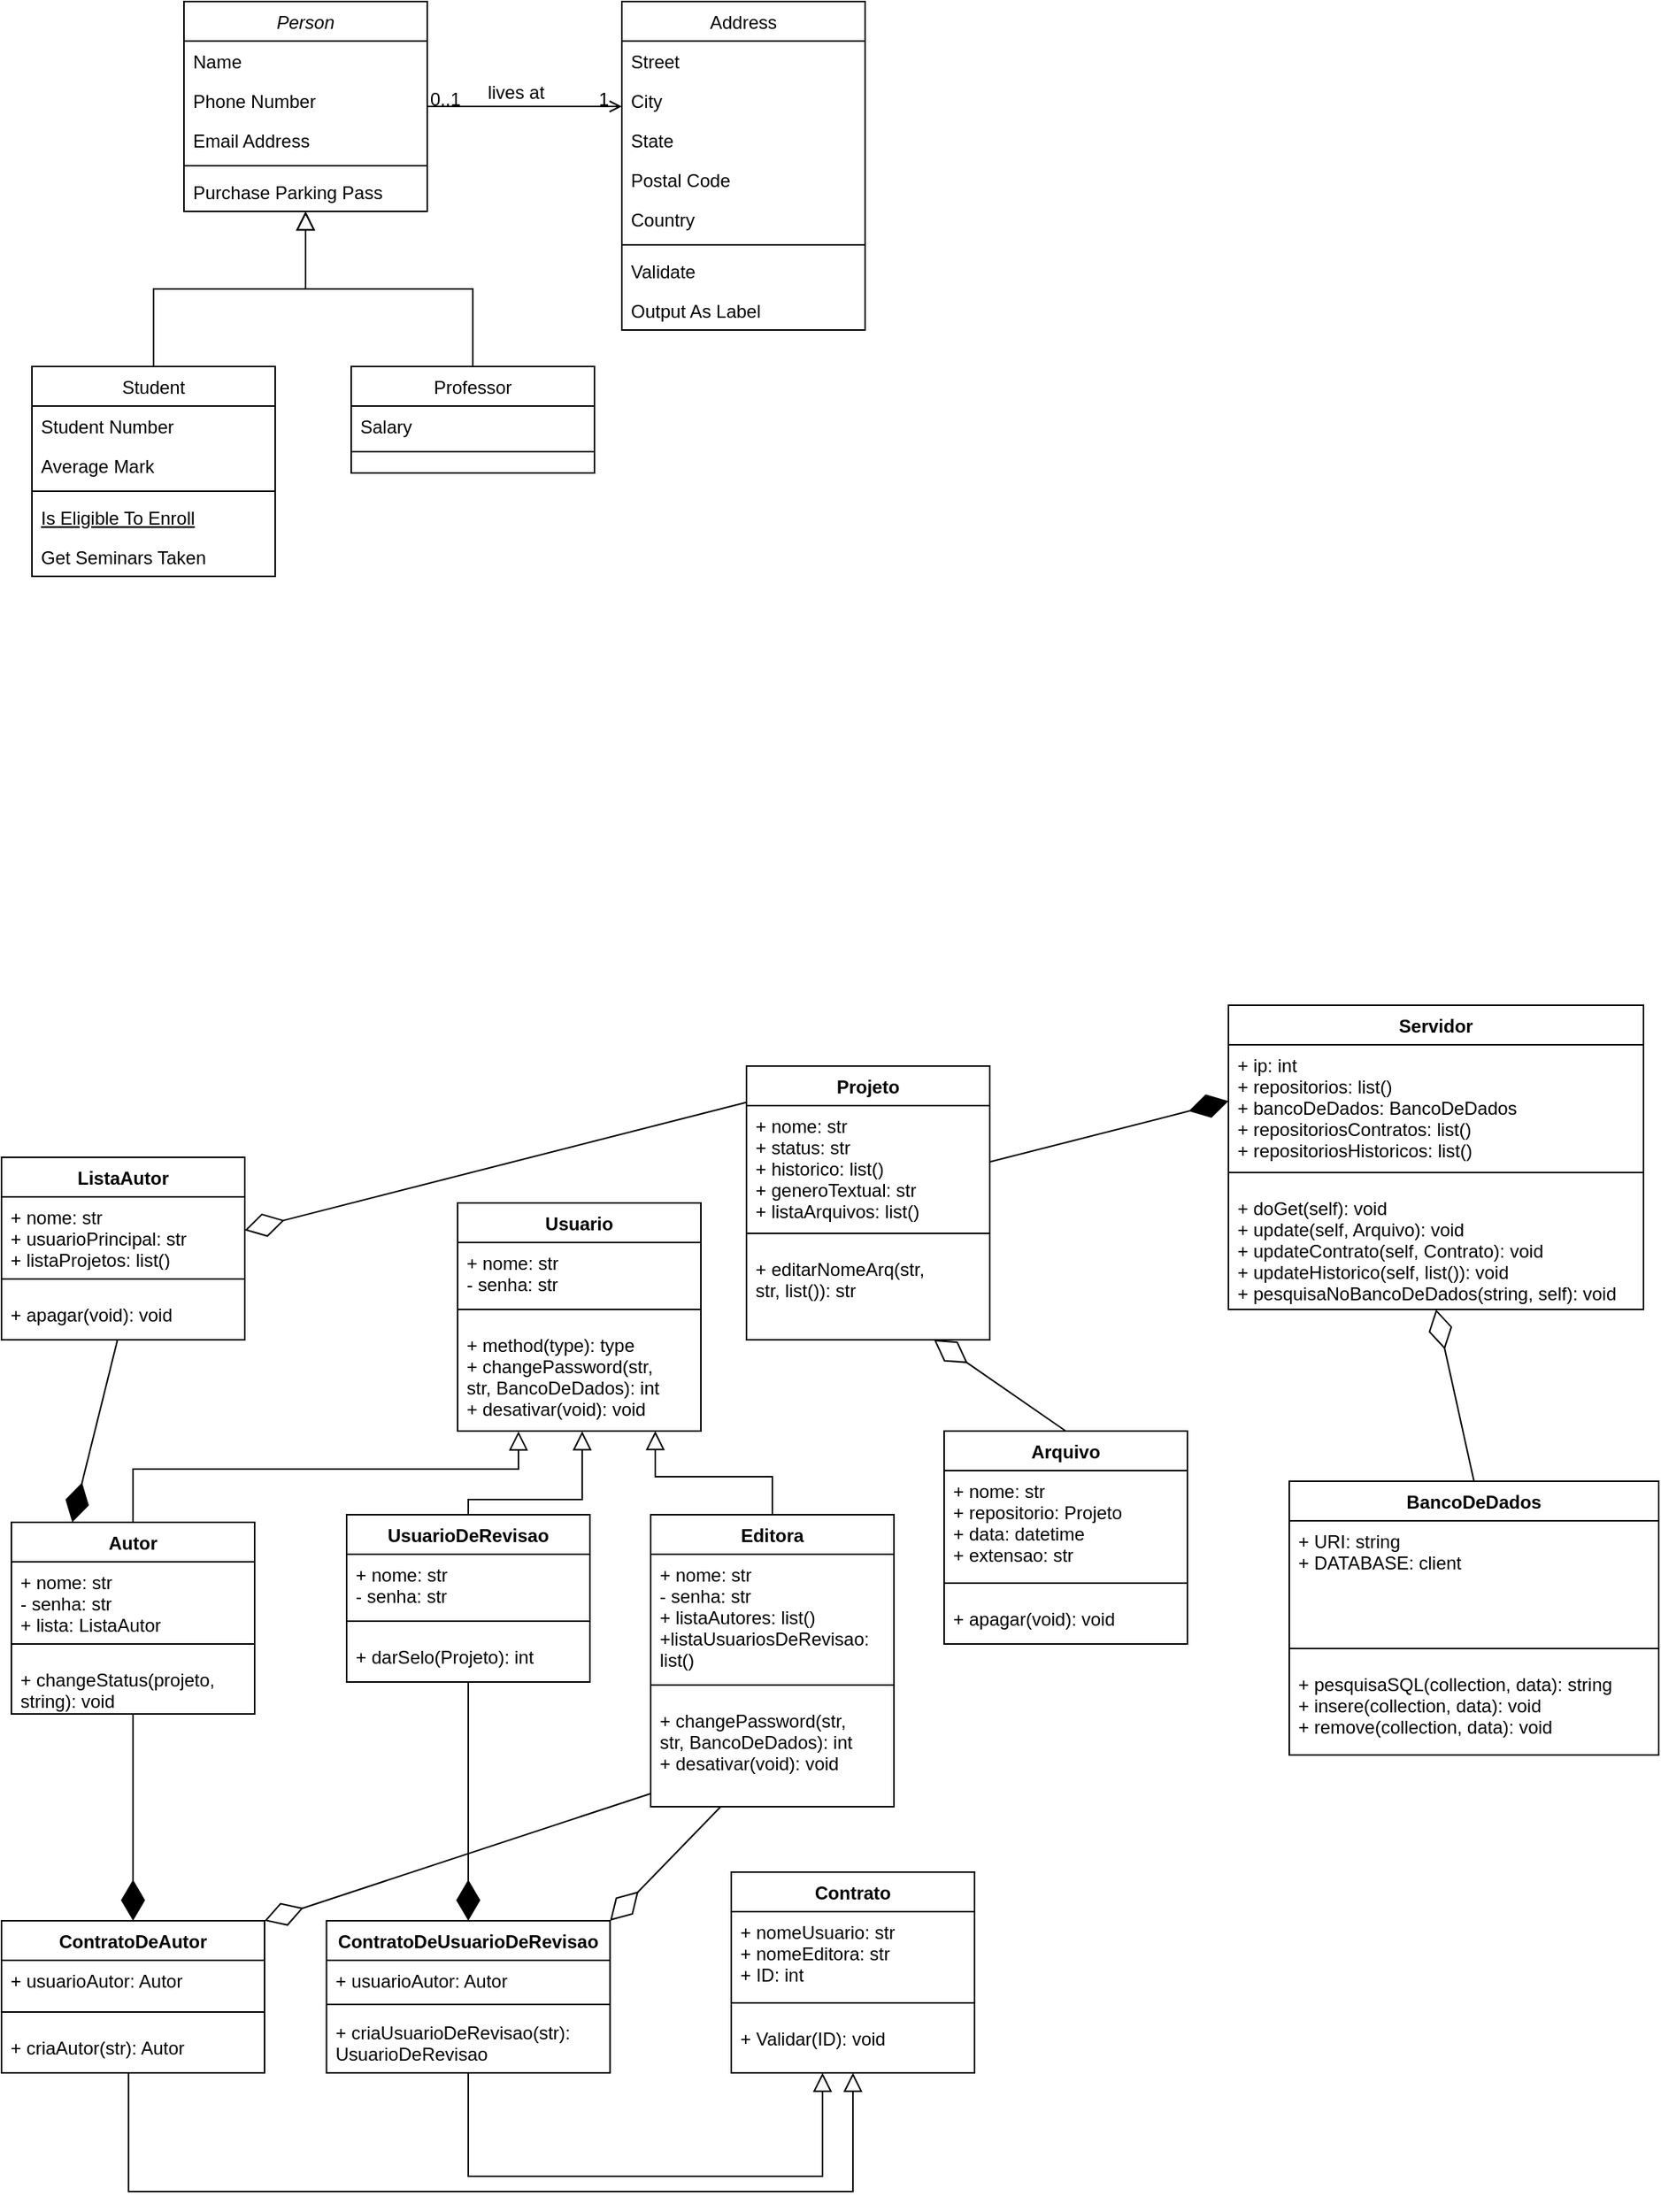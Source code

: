 <mxfile version="16.4.3" type="github">
  <diagram id="C5RBs43oDa-KdzZeNtuy" name="Page-1">
    <mxGraphModel dx="1847" dy="1996" grid="1" gridSize="10" guides="1" tooltips="1" connect="1" arrows="1" fold="1" page="1" pageScale="1" pageWidth="827" pageHeight="1169" math="0" shadow="0">
      <root>
        <mxCell id="WIyWlLk6GJQsqaUBKTNV-0" />
        <mxCell id="WIyWlLk6GJQsqaUBKTNV-1" parent="WIyWlLk6GJQsqaUBKTNV-0" />
        <mxCell id="zkfFHV4jXpPFQw0GAbJ--0" value="Person" style="swimlane;fontStyle=2;align=center;verticalAlign=top;childLayout=stackLayout;horizontal=1;startSize=26;horizontalStack=0;resizeParent=1;resizeLast=0;collapsible=1;marginBottom=0;rounded=0;shadow=0;strokeWidth=1;" parent="WIyWlLk6GJQsqaUBKTNV-1" vertex="1">
          <mxGeometry x="140" y="-100" width="160" height="138" as="geometry">
            <mxRectangle x="230" y="140" width="160" height="26" as="alternateBounds" />
          </mxGeometry>
        </mxCell>
        <mxCell id="zkfFHV4jXpPFQw0GAbJ--1" value="Name" style="text;align=left;verticalAlign=top;spacingLeft=4;spacingRight=4;overflow=hidden;rotatable=0;points=[[0,0.5],[1,0.5]];portConstraint=eastwest;" parent="zkfFHV4jXpPFQw0GAbJ--0" vertex="1">
          <mxGeometry y="26" width="160" height="26" as="geometry" />
        </mxCell>
        <mxCell id="zkfFHV4jXpPFQw0GAbJ--2" value="Phone Number" style="text;align=left;verticalAlign=top;spacingLeft=4;spacingRight=4;overflow=hidden;rotatable=0;points=[[0,0.5],[1,0.5]];portConstraint=eastwest;rounded=0;shadow=0;html=0;" parent="zkfFHV4jXpPFQw0GAbJ--0" vertex="1">
          <mxGeometry y="52" width="160" height="26" as="geometry" />
        </mxCell>
        <mxCell id="zkfFHV4jXpPFQw0GAbJ--3" value="Email Address" style="text;align=left;verticalAlign=top;spacingLeft=4;spacingRight=4;overflow=hidden;rotatable=0;points=[[0,0.5],[1,0.5]];portConstraint=eastwest;rounded=0;shadow=0;html=0;" parent="zkfFHV4jXpPFQw0GAbJ--0" vertex="1">
          <mxGeometry y="78" width="160" height="26" as="geometry" />
        </mxCell>
        <mxCell id="zkfFHV4jXpPFQw0GAbJ--4" value="" style="line;html=1;strokeWidth=1;align=left;verticalAlign=middle;spacingTop=-1;spacingLeft=3;spacingRight=3;rotatable=0;labelPosition=right;points=[];portConstraint=eastwest;" parent="zkfFHV4jXpPFQw0GAbJ--0" vertex="1">
          <mxGeometry y="104" width="160" height="8" as="geometry" />
        </mxCell>
        <mxCell id="zkfFHV4jXpPFQw0GAbJ--5" value="Purchase Parking Pass" style="text;align=left;verticalAlign=top;spacingLeft=4;spacingRight=4;overflow=hidden;rotatable=0;points=[[0,0.5],[1,0.5]];portConstraint=eastwest;" parent="zkfFHV4jXpPFQw0GAbJ--0" vertex="1">
          <mxGeometry y="112" width="160" height="26" as="geometry" />
        </mxCell>
        <mxCell id="zkfFHV4jXpPFQw0GAbJ--6" value="Student" style="swimlane;fontStyle=0;align=center;verticalAlign=top;childLayout=stackLayout;horizontal=1;startSize=26;horizontalStack=0;resizeParent=1;resizeLast=0;collapsible=1;marginBottom=0;rounded=0;shadow=0;strokeWidth=1;" parent="WIyWlLk6GJQsqaUBKTNV-1" vertex="1">
          <mxGeometry x="40" y="140" width="160" height="138" as="geometry">
            <mxRectangle x="130" y="380" width="160" height="26" as="alternateBounds" />
          </mxGeometry>
        </mxCell>
        <mxCell id="zkfFHV4jXpPFQw0GAbJ--7" value="Student Number" style="text;align=left;verticalAlign=top;spacingLeft=4;spacingRight=4;overflow=hidden;rotatable=0;points=[[0,0.5],[1,0.5]];portConstraint=eastwest;" parent="zkfFHV4jXpPFQw0GAbJ--6" vertex="1">
          <mxGeometry y="26" width="160" height="26" as="geometry" />
        </mxCell>
        <mxCell id="zkfFHV4jXpPFQw0GAbJ--8" value="Average Mark" style="text;align=left;verticalAlign=top;spacingLeft=4;spacingRight=4;overflow=hidden;rotatable=0;points=[[0,0.5],[1,0.5]];portConstraint=eastwest;rounded=0;shadow=0;html=0;" parent="zkfFHV4jXpPFQw0GAbJ--6" vertex="1">
          <mxGeometry y="52" width="160" height="26" as="geometry" />
        </mxCell>
        <mxCell id="zkfFHV4jXpPFQw0GAbJ--9" value="" style="line;html=1;strokeWidth=1;align=left;verticalAlign=middle;spacingTop=-1;spacingLeft=3;spacingRight=3;rotatable=0;labelPosition=right;points=[];portConstraint=eastwest;" parent="zkfFHV4jXpPFQw0GAbJ--6" vertex="1">
          <mxGeometry y="78" width="160" height="8" as="geometry" />
        </mxCell>
        <mxCell id="zkfFHV4jXpPFQw0GAbJ--10" value="Is Eligible To Enroll" style="text;align=left;verticalAlign=top;spacingLeft=4;spacingRight=4;overflow=hidden;rotatable=0;points=[[0,0.5],[1,0.5]];portConstraint=eastwest;fontStyle=4" parent="zkfFHV4jXpPFQw0GAbJ--6" vertex="1">
          <mxGeometry y="86" width="160" height="26" as="geometry" />
        </mxCell>
        <mxCell id="zkfFHV4jXpPFQw0GAbJ--11" value="Get Seminars Taken" style="text;align=left;verticalAlign=top;spacingLeft=4;spacingRight=4;overflow=hidden;rotatable=0;points=[[0,0.5],[1,0.5]];portConstraint=eastwest;" parent="zkfFHV4jXpPFQw0GAbJ--6" vertex="1">
          <mxGeometry y="112" width="160" height="26" as="geometry" />
        </mxCell>
        <mxCell id="zkfFHV4jXpPFQw0GAbJ--12" value="" style="endArrow=block;endSize=10;endFill=0;shadow=0;strokeWidth=1;rounded=0;edgeStyle=elbowEdgeStyle;elbow=vertical;" parent="WIyWlLk6GJQsqaUBKTNV-1" source="zkfFHV4jXpPFQw0GAbJ--6" target="zkfFHV4jXpPFQw0GAbJ--0" edge="1">
          <mxGeometry width="160" relative="1" as="geometry">
            <mxPoint x="120" y="-17" as="sourcePoint" />
            <mxPoint x="120" y="-17" as="targetPoint" />
          </mxGeometry>
        </mxCell>
        <mxCell id="zkfFHV4jXpPFQw0GAbJ--13" value="Professor" style="swimlane;fontStyle=0;align=center;verticalAlign=top;childLayout=stackLayout;horizontal=1;startSize=26;horizontalStack=0;resizeParent=1;resizeLast=0;collapsible=1;marginBottom=0;rounded=0;shadow=0;strokeWidth=1;" parent="WIyWlLk6GJQsqaUBKTNV-1" vertex="1">
          <mxGeometry x="250" y="140" width="160" height="70" as="geometry">
            <mxRectangle x="340" y="380" width="170" height="26" as="alternateBounds" />
          </mxGeometry>
        </mxCell>
        <mxCell id="zkfFHV4jXpPFQw0GAbJ--14" value="Salary" style="text;align=left;verticalAlign=top;spacingLeft=4;spacingRight=4;overflow=hidden;rotatable=0;points=[[0,0.5],[1,0.5]];portConstraint=eastwest;" parent="zkfFHV4jXpPFQw0GAbJ--13" vertex="1">
          <mxGeometry y="26" width="160" height="26" as="geometry" />
        </mxCell>
        <mxCell id="zkfFHV4jXpPFQw0GAbJ--15" value="" style="line;html=1;strokeWidth=1;align=left;verticalAlign=middle;spacingTop=-1;spacingLeft=3;spacingRight=3;rotatable=0;labelPosition=right;points=[];portConstraint=eastwest;" parent="zkfFHV4jXpPFQw0GAbJ--13" vertex="1">
          <mxGeometry y="52" width="160" height="8" as="geometry" />
        </mxCell>
        <mxCell id="zkfFHV4jXpPFQw0GAbJ--16" value="" style="endArrow=block;endSize=10;endFill=0;shadow=0;strokeWidth=1;rounded=0;edgeStyle=elbowEdgeStyle;elbow=vertical;" parent="WIyWlLk6GJQsqaUBKTNV-1" source="zkfFHV4jXpPFQw0GAbJ--13" target="zkfFHV4jXpPFQw0GAbJ--0" edge="1">
          <mxGeometry width="160" relative="1" as="geometry">
            <mxPoint x="130" y="153" as="sourcePoint" />
            <mxPoint x="230" y="51" as="targetPoint" />
          </mxGeometry>
        </mxCell>
        <mxCell id="zkfFHV4jXpPFQw0GAbJ--17" value="Address" style="swimlane;fontStyle=0;align=center;verticalAlign=top;childLayout=stackLayout;horizontal=1;startSize=26;horizontalStack=0;resizeParent=1;resizeLast=0;collapsible=1;marginBottom=0;rounded=0;shadow=0;strokeWidth=1;" parent="WIyWlLk6GJQsqaUBKTNV-1" vertex="1">
          <mxGeometry x="428" y="-100" width="160" height="216" as="geometry">
            <mxRectangle x="550" y="140" width="160" height="26" as="alternateBounds" />
          </mxGeometry>
        </mxCell>
        <mxCell id="zkfFHV4jXpPFQw0GAbJ--18" value="Street" style="text;align=left;verticalAlign=top;spacingLeft=4;spacingRight=4;overflow=hidden;rotatable=0;points=[[0,0.5],[1,0.5]];portConstraint=eastwest;" parent="zkfFHV4jXpPFQw0GAbJ--17" vertex="1">
          <mxGeometry y="26" width="160" height="26" as="geometry" />
        </mxCell>
        <mxCell id="zkfFHV4jXpPFQw0GAbJ--19" value="City" style="text;align=left;verticalAlign=top;spacingLeft=4;spacingRight=4;overflow=hidden;rotatable=0;points=[[0,0.5],[1,0.5]];portConstraint=eastwest;rounded=0;shadow=0;html=0;" parent="zkfFHV4jXpPFQw0GAbJ--17" vertex="1">
          <mxGeometry y="52" width="160" height="26" as="geometry" />
        </mxCell>
        <mxCell id="zkfFHV4jXpPFQw0GAbJ--20" value="State" style="text;align=left;verticalAlign=top;spacingLeft=4;spacingRight=4;overflow=hidden;rotatable=0;points=[[0,0.5],[1,0.5]];portConstraint=eastwest;rounded=0;shadow=0;html=0;" parent="zkfFHV4jXpPFQw0GAbJ--17" vertex="1">
          <mxGeometry y="78" width="160" height="26" as="geometry" />
        </mxCell>
        <mxCell id="zkfFHV4jXpPFQw0GAbJ--21" value="Postal Code" style="text;align=left;verticalAlign=top;spacingLeft=4;spacingRight=4;overflow=hidden;rotatable=0;points=[[0,0.5],[1,0.5]];portConstraint=eastwest;rounded=0;shadow=0;html=0;" parent="zkfFHV4jXpPFQw0GAbJ--17" vertex="1">
          <mxGeometry y="104" width="160" height="26" as="geometry" />
        </mxCell>
        <mxCell id="zkfFHV4jXpPFQw0GAbJ--22" value="Country" style="text;align=left;verticalAlign=top;spacingLeft=4;spacingRight=4;overflow=hidden;rotatable=0;points=[[0,0.5],[1,0.5]];portConstraint=eastwest;rounded=0;shadow=0;html=0;" parent="zkfFHV4jXpPFQw0GAbJ--17" vertex="1">
          <mxGeometry y="130" width="160" height="26" as="geometry" />
        </mxCell>
        <mxCell id="zkfFHV4jXpPFQw0GAbJ--23" value="" style="line;html=1;strokeWidth=1;align=left;verticalAlign=middle;spacingTop=-1;spacingLeft=3;spacingRight=3;rotatable=0;labelPosition=right;points=[];portConstraint=eastwest;" parent="zkfFHV4jXpPFQw0GAbJ--17" vertex="1">
          <mxGeometry y="156" width="160" height="8" as="geometry" />
        </mxCell>
        <mxCell id="zkfFHV4jXpPFQw0GAbJ--24" value="Validate" style="text;align=left;verticalAlign=top;spacingLeft=4;spacingRight=4;overflow=hidden;rotatable=0;points=[[0,0.5],[1,0.5]];portConstraint=eastwest;" parent="zkfFHV4jXpPFQw0GAbJ--17" vertex="1">
          <mxGeometry y="164" width="160" height="26" as="geometry" />
        </mxCell>
        <mxCell id="zkfFHV4jXpPFQw0GAbJ--25" value="Output As Label" style="text;align=left;verticalAlign=top;spacingLeft=4;spacingRight=4;overflow=hidden;rotatable=0;points=[[0,0.5],[1,0.5]];portConstraint=eastwest;" parent="zkfFHV4jXpPFQw0GAbJ--17" vertex="1">
          <mxGeometry y="190" width="160" height="26" as="geometry" />
        </mxCell>
        <mxCell id="zkfFHV4jXpPFQw0GAbJ--26" value="" style="endArrow=open;shadow=0;strokeWidth=1;rounded=0;endFill=1;edgeStyle=elbowEdgeStyle;elbow=vertical;" parent="WIyWlLk6GJQsqaUBKTNV-1" source="zkfFHV4jXpPFQw0GAbJ--0" target="zkfFHV4jXpPFQw0GAbJ--17" edge="1">
          <mxGeometry x="0.5" y="41" relative="1" as="geometry">
            <mxPoint x="300" y="-28" as="sourcePoint" />
            <mxPoint x="460" y="-28" as="targetPoint" />
            <mxPoint x="-40" y="32" as="offset" />
          </mxGeometry>
        </mxCell>
        <mxCell id="zkfFHV4jXpPFQw0GAbJ--27" value="0..1" style="resizable=0;align=left;verticalAlign=bottom;labelBackgroundColor=none;fontSize=12;" parent="zkfFHV4jXpPFQw0GAbJ--26" connectable="0" vertex="1">
          <mxGeometry x="-1" relative="1" as="geometry">
            <mxPoint y="4" as="offset" />
          </mxGeometry>
        </mxCell>
        <mxCell id="zkfFHV4jXpPFQw0GAbJ--28" value="1" style="resizable=0;align=right;verticalAlign=bottom;labelBackgroundColor=none;fontSize=12;" parent="zkfFHV4jXpPFQw0GAbJ--26" connectable="0" vertex="1">
          <mxGeometry x="1" relative="1" as="geometry">
            <mxPoint x="-7" y="4" as="offset" />
          </mxGeometry>
        </mxCell>
        <mxCell id="zkfFHV4jXpPFQw0GAbJ--29" value="lives at" style="text;html=1;resizable=0;points=[];;align=center;verticalAlign=middle;labelBackgroundColor=none;rounded=0;shadow=0;strokeWidth=1;fontSize=12;" parent="zkfFHV4jXpPFQw0GAbJ--26" vertex="1" connectable="0">
          <mxGeometry x="0.5" y="49" relative="1" as="geometry">
            <mxPoint x="-38" y="40" as="offset" />
          </mxGeometry>
        </mxCell>
        <mxCell id="7seZj-9RwBSpQ4ibEDFT-30" value="Usuario" style="swimlane;fontStyle=1;align=center;verticalAlign=top;childLayout=stackLayout;horizontal=1;startSize=26;horizontalStack=0;resizeParent=1;resizeParentMax=0;resizeLast=0;collapsible=1;marginBottom=0;" parent="WIyWlLk6GJQsqaUBKTNV-1" vertex="1">
          <mxGeometry x="320" y="690" width="160" height="150" as="geometry" />
        </mxCell>
        <mxCell id="7seZj-9RwBSpQ4ibEDFT-31" value="+ nome: str&#xa;- senha: str" style="text;strokeColor=none;fillColor=none;align=left;verticalAlign=top;spacingLeft=4;spacingRight=4;overflow=hidden;rotatable=0;points=[[0,0.5],[1,0.5]];portConstraint=eastwest;" parent="7seZj-9RwBSpQ4ibEDFT-30" vertex="1">
          <mxGeometry y="26" width="160" height="34" as="geometry" />
        </mxCell>
        <mxCell id="7seZj-9RwBSpQ4ibEDFT-32" value="" style="line;strokeWidth=1;fillColor=none;align=left;verticalAlign=middle;spacingTop=-1;spacingLeft=3;spacingRight=3;rotatable=0;labelPosition=right;points=[];portConstraint=eastwest;" parent="7seZj-9RwBSpQ4ibEDFT-30" vertex="1">
          <mxGeometry y="60" width="160" height="20" as="geometry" />
        </mxCell>
        <mxCell id="7seZj-9RwBSpQ4ibEDFT-33" value="+ method(type): type&#xa;+ changePassword(str,&#xa;str, BancoDeDados): int&#xa;+ desativar(void): void " style="text;strokeColor=none;fillColor=none;align=left;verticalAlign=top;spacingLeft=4;spacingRight=4;overflow=hidden;rotatable=0;points=[[0,0.5],[1,0.5]];portConstraint=eastwest;" parent="7seZj-9RwBSpQ4ibEDFT-30" vertex="1">
          <mxGeometry y="80" width="160" height="70" as="geometry" />
        </mxCell>
        <mxCell id="7seZj-9RwBSpQ4ibEDFT-34" value="Autor" style="swimlane;fontStyle=1;align=center;verticalAlign=top;childLayout=stackLayout;horizontal=1;startSize=26;horizontalStack=0;resizeParent=1;resizeParentMax=0;resizeLast=0;collapsible=1;marginBottom=0;" parent="WIyWlLk6GJQsqaUBKTNV-1" vertex="1">
          <mxGeometry x="26.5" y="900" width="160" height="126" as="geometry" />
        </mxCell>
        <mxCell id="7seZj-9RwBSpQ4ibEDFT-35" value="+ nome: str&#xa;- senha: str&#xa;+ lista: ListaAutor" style="text;strokeColor=none;fillColor=none;align=left;verticalAlign=top;spacingLeft=4;spacingRight=4;overflow=hidden;rotatable=0;points=[[0,0.5],[1,0.5]];portConstraint=eastwest;" parent="7seZj-9RwBSpQ4ibEDFT-34" vertex="1">
          <mxGeometry y="26" width="160" height="44" as="geometry" />
        </mxCell>
        <mxCell id="7seZj-9RwBSpQ4ibEDFT-36" value="" style="line;strokeWidth=1;fillColor=none;align=left;verticalAlign=middle;spacingTop=-1;spacingLeft=3;spacingRight=3;rotatable=0;labelPosition=right;points=[];portConstraint=eastwest;" parent="7seZj-9RwBSpQ4ibEDFT-34" vertex="1">
          <mxGeometry y="70" width="160" height="20" as="geometry" />
        </mxCell>
        <mxCell id="7seZj-9RwBSpQ4ibEDFT-37" value="+ changeStatus(projeto,&#xa;string): void" style="text;strokeColor=none;fillColor=none;align=left;verticalAlign=top;spacingLeft=4;spacingRight=4;overflow=hidden;rotatable=0;points=[[0,0.5],[1,0.5]];portConstraint=eastwest;" parent="7seZj-9RwBSpQ4ibEDFT-34" vertex="1">
          <mxGeometry y="90" width="160" height="36" as="geometry" />
        </mxCell>
        <mxCell id="7seZj-9RwBSpQ4ibEDFT-39" value="" style="endArrow=block;endSize=10;endFill=0;shadow=0;strokeWidth=1;rounded=0;edgeStyle=elbowEdgeStyle;elbow=vertical;exitX=0.5;exitY=0;exitDx=0;exitDy=0;entryX=0.25;entryY=1.003;entryDx=0;entryDy=0;entryPerimeter=0;" parent="WIyWlLk6GJQsqaUBKTNV-1" source="7seZj-9RwBSpQ4ibEDFT-34" target="7seZj-9RwBSpQ4ibEDFT-33" edge="1">
          <mxGeometry width="160" relative="1" as="geometry">
            <mxPoint x="387" y="959" as="sourcePoint" />
            <mxPoint x="437" y="845" as="targetPoint" />
            <Array as="points">
              <mxPoint x="407" y="865" />
              <mxPoint x="417" y="895" />
            </Array>
          </mxGeometry>
        </mxCell>
        <mxCell id="7seZj-9RwBSpQ4ibEDFT-40" value="UsuarioDeRevisao" style="swimlane;fontStyle=1;align=center;verticalAlign=top;childLayout=stackLayout;horizontal=1;startSize=26;horizontalStack=0;resizeParent=1;resizeParentMax=0;resizeLast=0;collapsible=1;marginBottom=0;" parent="WIyWlLk6GJQsqaUBKTNV-1" vertex="1">
          <mxGeometry x="247" y="895" width="160" height="110" as="geometry" />
        </mxCell>
        <mxCell id="7seZj-9RwBSpQ4ibEDFT-41" value="+ nome: str&#xa;- senha: str" style="text;strokeColor=none;fillColor=none;align=left;verticalAlign=top;spacingLeft=4;spacingRight=4;overflow=hidden;rotatable=0;points=[[0,0.5],[1,0.5]];portConstraint=eastwest;" parent="7seZj-9RwBSpQ4ibEDFT-40" vertex="1">
          <mxGeometry y="26" width="160" height="34" as="geometry" />
        </mxCell>
        <mxCell id="7seZj-9RwBSpQ4ibEDFT-42" value="" style="line;strokeWidth=1;fillColor=none;align=left;verticalAlign=middle;spacingTop=-1;spacingLeft=3;spacingRight=3;rotatable=0;labelPosition=right;points=[];portConstraint=eastwest;" parent="7seZj-9RwBSpQ4ibEDFT-40" vertex="1">
          <mxGeometry y="60" width="160" height="20" as="geometry" />
        </mxCell>
        <mxCell id="7seZj-9RwBSpQ4ibEDFT-43" value="+ darSelo(Projeto): int" style="text;strokeColor=none;fillColor=none;align=left;verticalAlign=top;spacingLeft=4;spacingRight=4;overflow=hidden;rotatable=0;points=[[0,0.5],[1,0.5]];portConstraint=eastwest;" parent="7seZj-9RwBSpQ4ibEDFT-40" vertex="1">
          <mxGeometry y="80" width="160" height="30" as="geometry" />
        </mxCell>
        <mxCell id="7seZj-9RwBSpQ4ibEDFT-49" value="" style="endArrow=block;endSize=10;endFill=0;shadow=0;strokeWidth=1;rounded=0;edgeStyle=elbowEdgeStyle;elbow=vertical;exitX=0.5;exitY=0;exitDx=0;exitDy=0;entryX=0.512;entryY=1.002;entryDx=0;entryDy=0;entryPerimeter=0;" parent="WIyWlLk6GJQsqaUBKTNV-1" target="7seZj-9RwBSpQ4ibEDFT-33" edge="1" source="7seZj-9RwBSpQ4ibEDFT-40">
          <mxGeometry width="160" relative="1" as="geometry">
            <mxPoint x="567" y="975" as="sourcePoint" />
            <mxPoint x="437" y="845" as="targetPoint" />
            <Array as="points">
              <mxPoint x="447" y="885" />
              <mxPoint x="487" y="865" />
              <mxPoint x="487" y="895" />
              <mxPoint x="497" y="905" />
            </Array>
          </mxGeometry>
        </mxCell>
        <mxCell id="7seZj-9RwBSpQ4ibEDFT-50" value="Projeto" style="swimlane;fontStyle=1;align=center;verticalAlign=top;childLayout=stackLayout;horizontal=1;startSize=26;horizontalStack=0;resizeParent=1;resizeParentMax=0;resizeLast=0;collapsible=1;marginBottom=0;" parent="WIyWlLk6GJQsqaUBKTNV-1" vertex="1">
          <mxGeometry x="510" y="600" width="160" height="180" as="geometry" />
        </mxCell>
        <mxCell id="7seZj-9RwBSpQ4ibEDFT-51" value="+ nome: str&#xa;+ status: str&#xa;+ historico: list()&#xa;+ generoTextual: str&#xa;+ listaArquivos: list()" style="text;strokeColor=none;fillColor=none;align=left;verticalAlign=top;spacingLeft=4;spacingRight=4;overflow=hidden;rotatable=0;points=[[0,0.5],[1,0.5]];portConstraint=eastwest;" parent="7seZj-9RwBSpQ4ibEDFT-50" vertex="1">
          <mxGeometry y="26" width="160" height="74" as="geometry" />
        </mxCell>
        <mxCell id="7seZj-9RwBSpQ4ibEDFT-52" value="" style="line;strokeWidth=1;fillColor=none;align=left;verticalAlign=middle;spacingTop=-1;spacingLeft=3;spacingRight=3;rotatable=0;labelPosition=right;points=[];portConstraint=eastwest;" parent="7seZj-9RwBSpQ4ibEDFT-50" vertex="1">
          <mxGeometry y="100" width="160" height="20" as="geometry" />
        </mxCell>
        <mxCell id="7seZj-9RwBSpQ4ibEDFT-53" value="+ editarNomeArq(str, &#xa;str, list()): str" style="text;strokeColor=none;fillColor=none;align=left;verticalAlign=top;spacingLeft=4;spacingRight=4;overflow=hidden;rotatable=0;points=[[0,0.5],[1,0.5]];portConstraint=eastwest;" parent="7seZj-9RwBSpQ4ibEDFT-50" vertex="1">
          <mxGeometry y="120" width="160" height="60" as="geometry" />
        </mxCell>
        <mxCell id="LjENutwPi0jd3vjKfc23-1" value="ListaAutor" style="swimlane;fontStyle=1;align=center;verticalAlign=top;childLayout=stackLayout;horizontal=1;startSize=26;horizontalStack=0;resizeParent=1;resizeParentMax=0;resizeLast=0;collapsible=1;marginBottom=0;" vertex="1" parent="WIyWlLk6GJQsqaUBKTNV-1">
          <mxGeometry x="20" y="660" width="160" height="120" as="geometry" />
        </mxCell>
        <mxCell id="LjENutwPi0jd3vjKfc23-2" value="+ nome: str&#xa;+ usuarioPrincipal: str&#xa;+ listaProjetos: list()" style="text;strokeColor=none;fillColor=none;align=left;verticalAlign=top;spacingLeft=4;spacingRight=4;overflow=hidden;rotatable=0;points=[[0,0.5],[1,0.5]];portConstraint=eastwest;" vertex="1" parent="LjENutwPi0jd3vjKfc23-1">
          <mxGeometry y="26" width="160" height="44" as="geometry" />
        </mxCell>
        <mxCell id="LjENutwPi0jd3vjKfc23-3" value="" style="line;strokeWidth=1;fillColor=none;align=left;verticalAlign=middle;spacingTop=-1;spacingLeft=3;spacingRight=3;rotatable=0;labelPosition=right;points=[];portConstraint=eastwest;" vertex="1" parent="LjENutwPi0jd3vjKfc23-1">
          <mxGeometry y="70" width="160" height="20" as="geometry" />
        </mxCell>
        <mxCell id="LjENutwPi0jd3vjKfc23-4" value="+ apagar(void): void" style="text;strokeColor=none;fillColor=none;align=left;verticalAlign=top;spacingLeft=4;spacingRight=4;overflow=hidden;rotatable=0;points=[[0,0.5],[1,0.5]];portConstraint=eastwest;" vertex="1" parent="LjENutwPi0jd3vjKfc23-1">
          <mxGeometry y="90" width="160" height="30" as="geometry" />
        </mxCell>
        <mxCell id="LjENutwPi0jd3vjKfc23-5" value="Editora" style="swimlane;fontStyle=1;align=center;verticalAlign=top;childLayout=stackLayout;horizontal=1;startSize=26;horizontalStack=0;resizeParent=1;resizeParentMax=0;resizeLast=0;collapsible=1;marginBottom=0;" vertex="1" parent="WIyWlLk6GJQsqaUBKTNV-1">
          <mxGeometry x="447" y="895" width="160" height="192" as="geometry" />
        </mxCell>
        <mxCell id="LjENutwPi0jd3vjKfc23-6" value="+ nome: str&#xa;- senha: str&#xa;+ listaAutores: list()&#xa;+listaUsuariosDeRevisao:&#xa;list()" style="text;strokeColor=none;fillColor=none;align=left;verticalAlign=top;spacingLeft=4;spacingRight=4;overflow=hidden;rotatable=0;points=[[0,0.5],[1,0.5]];portConstraint=eastwest;" vertex="1" parent="LjENutwPi0jd3vjKfc23-5">
          <mxGeometry y="26" width="160" height="76" as="geometry" />
        </mxCell>
        <mxCell id="LjENutwPi0jd3vjKfc23-7" value="" style="line;strokeWidth=1;fillColor=none;align=left;verticalAlign=middle;spacingTop=-1;spacingLeft=3;spacingRight=3;rotatable=0;labelPosition=right;points=[];portConstraint=eastwest;" vertex="1" parent="LjENutwPi0jd3vjKfc23-5">
          <mxGeometry y="102" width="160" height="20" as="geometry" />
        </mxCell>
        <mxCell id="LjENutwPi0jd3vjKfc23-8" value="+ changePassword(str,&#xa;str, BancoDeDados): int&#xa;+ desativar(void): void " style="text;strokeColor=none;fillColor=none;align=left;verticalAlign=top;spacingLeft=4;spacingRight=4;overflow=hidden;rotatable=0;points=[[0,0.5],[1,0.5]];portConstraint=eastwest;" vertex="1" parent="LjENutwPi0jd3vjKfc23-5">
          <mxGeometry y="122" width="160" height="70" as="geometry" />
        </mxCell>
        <mxCell id="LjENutwPi0jd3vjKfc23-9" value="ContratoDeAutor" style="swimlane;fontStyle=1;align=center;verticalAlign=top;childLayout=stackLayout;horizontal=1;startSize=26;horizontalStack=0;resizeParent=1;resizeParentMax=0;resizeLast=0;collapsible=1;marginBottom=0;" vertex="1" parent="WIyWlLk6GJQsqaUBKTNV-1">
          <mxGeometry x="20" y="1162" width="173" height="100" as="geometry" />
        </mxCell>
        <mxCell id="LjENutwPi0jd3vjKfc23-10" value="+ usuarioAutor: Autor" style="text;strokeColor=none;fillColor=none;align=left;verticalAlign=top;spacingLeft=4;spacingRight=4;overflow=hidden;rotatable=0;points=[[0,0.5],[1,0.5]];portConstraint=eastwest;" vertex="1" parent="LjENutwPi0jd3vjKfc23-9">
          <mxGeometry y="26" width="173" height="24" as="geometry" />
        </mxCell>
        <mxCell id="LjENutwPi0jd3vjKfc23-11" value="" style="line;strokeWidth=1;fillColor=none;align=left;verticalAlign=middle;spacingTop=-1;spacingLeft=3;spacingRight=3;rotatable=0;labelPosition=right;points=[];portConstraint=eastwest;" vertex="1" parent="LjENutwPi0jd3vjKfc23-9">
          <mxGeometry y="50" width="173" height="20" as="geometry" />
        </mxCell>
        <mxCell id="LjENutwPi0jd3vjKfc23-12" value="+ criaAutor(str): Autor" style="text;strokeColor=none;fillColor=none;align=left;verticalAlign=top;spacingLeft=4;spacingRight=4;overflow=hidden;rotatable=0;points=[[0,0.5],[1,0.5]];portConstraint=eastwest;" vertex="1" parent="LjENutwPi0jd3vjKfc23-9">
          <mxGeometry y="70" width="173" height="30" as="geometry" />
        </mxCell>
        <mxCell id="LjENutwPi0jd3vjKfc23-17" value="Contrato" style="swimlane;fontStyle=1;align=center;verticalAlign=top;childLayout=stackLayout;horizontal=1;startSize=26;horizontalStack=0;resizeParent=1;resizeParentMax=0;resizeLast=0;collapsible=1;marginBottom=0;" vertex="1" parent="WIyWlLk6GJQsqaUBKTNV-1">
          <mxGeometry x="500" y="1130" width="160" height="132" as="geometry" />
        </mxCell>
        <mxCell id="LjENutwPi0jd3vjKfc23-18" value="+ nomeUsuario: str&#xa;+ nomeEditora: str&#xa;+ ID: int" style="text;strokeColor=none;fillColor=none;align=left;verticalAlign=top;spacingLeft=4;spacingRight=4;overflow=hidden;rotatable=0;points=[[0,0.5],[1,0.5]];portConstraint=eastwest;" vertex="1" parent="LjENutwPi0jd3vjKfc23-17">
          <mxGeometry y="26" width="160" height="50" as="geometry" />
        </mxCell>
        <mxCell id="LjENutwPi0jd3vjKfc23-19" value="" style="line;strokeWidth=1;fillColor=none;align=left;verticalAlign=middle;spacingTop=-1;spacingLeft=3;spacingRight=3;rotatable=0;labelPosition=right;points=[];portConstraint=eastwest;" vertex="1" parent="LjENutwPi0jd3vjKfc23-17">
          <mxGeometry y="76" width="160" height="20" as="geometry" />
        </mxCell>
        <mxCell id="LjENutwPi0jd3vjKfc23-20" value="+ Validar(ID): void" style="text;strokeColor=none;fillColor=none;align=left;verticalAlign=top;spacingLeft=4;spacingRight=4;overflow=hidden;rotatable=0;points=[[0,0.5],[1,0.5]];portConstraint=eastwest;" vertex="1" parent="LjENutwPi0jd3vjKfc23-17">
          <mxGeometry y="96" width="160" height="36" as="geometry" />
        </mxCell>
        <mxCell id="LjENutwPi0jd3vjKfc23-21" value="Arquivo" style="swimlane;fontStyle=1;align=center;verticalAlign=top;childLayout=stackLayout;horizontal=1;startSize=26;horizontalStack=0;resizeParent=1;resizeParentMax=0;resizeLast=0;collapsible=1;marginBottom=0;" vertex="1" parent="WIyWlLk6GJQsqaUBKTNV-1">
          <mxGeometry x="640" y="840" width="160" height="140" as="geometry" />
        </mxCell>
        <mxCell id="LjENutwPi0jd3vjKfc23-22" value="+ nome: str&#xa;+ repositorio: Projeto&#xa;+ data: datetime&#xa;+ extensao: str" style="text;strokeColor=none;fillColor=none;align=left;verticalAlign=top;spacingLeft=4;spacingRight=4;overflow=hidden;rotatable=0;points=[[0,0.5],[1,0.5]];portConstraint=eastwest;" vertex="1" parent="LjENutwPi0jd3vjKfc23-21">
          <mxGeometry y="26" width="160" height="64" as="geometry" />
        </mxCell>
        <mxCell id="LjENutwPi0jd3vjKfc23-23" value="" style="line;strokeWidth=1;fillColor=none;align=left;verticalAlign=middle;spacingTop=-1;spacingLeft=3;spacingRight=3;rotatable=0;labelPosition=right;points=[];portConstraint=eastwest;" vertex="1" parent="LjENutwPi0jd3vjKfc23-21">
          <mxGeometry y="90" width="160" height="20" as="geometry" />
        </mxCell>
        <mxCell id="LjENutwPi0jd3vjKfc23-24" value="+ apagar(void): void" style="text;strokeColor=none;fillColor=none;align=left;verticalAlign=top;spacingLeft=4;spacingRight=4;overflow=hidden;rotatable=0;points=[[0,0.5],[1,0.5]];portConstraint=eastwest;" vertex="1" parent="LjENutwPi0jd3vjKfc23-21">
          <mxGeometry y="110" width="160" height="30" as="geometry" />
        </mxCell>
        <mxCell id="LjENutwPi0jd3vjKfc23-26" value="" style="endArrow=diamondThin;endFill=0;endSize=24;html=1;rounded=0;exitX=-0.001;exitY=-0.029;exitDx=0;exitDy=0;entryX=1;entryY=0.5;entryDx=0;entryDy=0;exitPerimeter=0;" edge="1" parent="WIyWlLk6GJQsqaUBKTNV-1" source="7seZj-9RwBSpQ4ibEDFT-51" target="LjENutwPi0jd3vjKfc23-2">
          <mxGeometry width="160" relative="1" as="geometry">
            <mxPoint x="490" y="910" as="sourcePoint" />
            <mxPoint x="650" y="910" as="targetPoint" />
          </mxGeometry>
        </mxCell>
        <mxCell id="LjENutwPi0jd3vjKfc23-27" value="" style="endArrow=diamondThin;endFill=0;endSize=24;html=1;rounded=0;exitX=0.5;exitY=0;exitDx=0;exitDy=0;" edge="1" parent="WIyWlLk6GJQsqaUBKTNV-1" source="LjENutwPi0jd3vjKfc23-21" target="7seZj-9RwBSpQ4ibEDFT-53">
          <mxGeometry width="160" relative="1" as="geometry">
            <mxPoint x="770" y="863" as="sourcePoint" />
            <mxPoint x="657" y="718" as="targetPoint" />
          </mxGeometry>
        </mxCell>
        <mxCell id="LjENutwPi0jd3vjKfc23-28" value="" style="endArrow=block;endSize=10;endFill=0;shadow=0;strokeWidth=1;rounded=0;edgeStyle=elbowEdgeStyle;elbow=vertical;exitX=0.5;exitY=0;exitDx=0;exitDy=0;" edge="1" parent="WIyWlLk6GJQsqaUBKTNV-1" source="LjENutwPi0jd3vjKfc23-5" target="7seZj-9RwBSpQ4ibEDFT-33">
          <mxGeometry width="160" relative="1" as="geometry">
            <mxPoint x="337" y="905.0" as="sourcePoint" />
            <mxPoint x="388.92" y="820.14" as="targetPoint" />
            <Array as="points">
              <mxPoint x="450" y="870" />
              <mxPoint x="457" y="895" />
              <mxPoint x="497" y="875" />
              <mxPoint x="497" y="905" />
              <mxPoint x="507" y="915" />
            </Array>
          </mxGeometry>
        </mxCell>
        <mxCell id="LjENutwPi0jd3vjKfc23-30" value="" style="endArrow=diamondThin;endFill=1;endSize=24;html=1;rounded=0;entryX=0.5;entryY=0;entryDx=0;entryDy=0;" edge="1" parent="WIyWlLk6GJQsqaUBKTNV-1" source="7seZj-9RwBSpQ4ibEDFT-43" target="LjENutwPi0jd3vjKfc23-39">
          <mxGeometry width="160" relative="1" as="geometry">
            <mxPoint x="490" y="1020" as="sourcePoint" />
            <mxPoint x="230" y="1090" as="targetPoint" />
          </mxGeometry>
        </mxCell>
        <mxCell id="LjENutwPi0jd3vjKfc23-31" value="" style="endArrow=diamondThin;endFill=1;endSize=24;html=1;rounded=0;entryX=0.5;entryY=0;entryDx=0;entryDy=0;" edge="1" parent="WIyWlLk6GJQsqaUBKTNV-1" source="7seZj-9RwBSpQ4ibEDFT-37" target="LjENutwPi0jd3vjKfc23-9">
          <mxGeometry width="160" relative="1" as="geometry">
            <mxPoint x="335.194" y="1085.0" as="sourcePoint" />
            <mxPoint x="190" y="1070" as="targetPoint" />
          </mxGeometry>
        </mxCell>
        <mxCell id="LjENutwPi0jd3vjKfc23-35" value="" style="endArrow=block;endSize=10;endFill=0;shadow=0;strokeWidth=1;rounded=0;edgeStyle=elbowEdgeStyle;elbow=vertical;" edge="1" parent="WIyWlLk6GJQsqaUBKTNV-1" source="LjENutwPi0jd3vjKfc23-42" target="LjENutwPi0jd3vjKfc23-20">
          <mxGeometry width="160" relative="1" as="geometry">
            <mxPoint x="107.69" y="1269.08" as="sourcePoint" />
            <mxPoint x="129.97" y="1320.0" as="targetPoint" />
            <Array as="points">
              <mxPoint x="560" y="1330" />
              <mxPoint x="470" y="1300" />
              <mxPoint x="250" y="1398.86" />
              <mxPoint x="290" y="1378.86" />
              <mxPoint x="290" y="1408.86" />
              <mxPoint x="300" y="1418.86" />
            </Array>
          </mxGeometry>
        </mxCell>
        <mxCell id="LjENutwPi0jd3vjKfc23-36" value="" style="endArrow=block;endSize=10;endFill=0;shadow=0;strokeWidth=1;rounded=0;edgeStyle=elbowEdgeStyle;elbow=vertical;exitX=0.483;exitY=1.01;exitDx=0;exitDy=0;exitPerimeter=0;" edge="1" parent="WIyWlLk6GJQsqaUBKTNV-1" source="LjENutwPi0jd3vjKfc23-12" target="LjENutwPi0jd3vjKfc23-20">
          <mxGeometry width="160" relative="1" as="geometry">
            <mxPoint x="117.69" y="1313.08" as="sourcePoint" />
            <mxPoint x="600" y="1350.0" as="targetPoint" />
            <Array as="points">
              <mxPoint x="580" y="1340" />
              <mxPoint x="600" y="1320" />
              <mxPoint x="510" y="1350" />
              <mxPoint x="530" y="1340" />
              <mxPoint x="470" y="1370" />
              <mxPoint x="550" y="1340" />
              <mxPoint x="430" y="1380" />
              <mxPoint x="260" y="1408.86" />
              <mxPoint x="300" y="1388.86" />
              <mxPoint x="300" y="1418.86" />
              <mxPoint x="310" y="1428.86" />
            </Array>
          </mxGeometry>
        </mxCell>
        <mxCell id="LjENutwPi0jd3vjKfc23-37" value="" style="endArrow=diamondThin;endFill=0;endSize=24;html=1;rounded=0;entryX=1;entryY=0;entryDx=0;entryDy=0;" edge="1" parent="WIyWlLk6GJQsqaUBKTNV-1" source="LjENutwPi0jd3vjKfc23-8" target="LjENutwPi0jd3vjKfc23-39">
          <mxGeometry width="160" relative="1" as="geometry">
            <mxPoint x="850" y="1000.0" as="sourcePoint" />
            <mxPoint x="212.0" y="1150" as="targetPoint" />
          </mxGeometry>
        </mxCell>
        <mxCell id="LjENutwPi0jd3vjKfc23-38" value="" style="endArrow=diamondThin;endFill=0;endSize=24;html=1;rounded=0;entryX=1;entryY=0;entryDx=0;entryDy=0;" edge="1" parent="WIyWlLk6GJQsqaUBKTNV-1" source="LjENutwPi0jd3vjKfc23-8" target="LjENutwPi0jd3vjKfc23-9">
          <mxGeometry width="160" relative="1" as="geometry">
            <mxPoint x="509.96" y="1059.97" as="sourcePoint" />
            <mxPoint x="222" y="1160" as="targetPoint" />
          </mxGeometry>
        </mxCell>
        <mxCell id="LjENutwPi0jd3vjKfc23-39" value="ContratoDeUsuarioDeRevisao" style="swimlane;fontStyle=1;align=center;verticalAlign=top;childLayout=stackLayout;horizontal=1;startSize=26;horizontalStack=0;resizeParent=1;resizeParentMax=0;resizeLast=0;collapsible=1;marginBottom=0;" vertex="1" parent="WIyWlLk6GJQsqaUBKTNV-1">
          <mxGeometry x="233.75" y="1162" width="186.5" height="100" as="geometry" />
        </mxCell>
        <mxCell id="LjENutwPi0jd3vjKfc23-40" value="+ usuarioAutor: Autor" style="text;strokeColor=none;fillColor=none;align=left;verticalAlign=top;spacingLeft=4;spacingRight=4;overflow=hidden;rotatable=0;points=[[0,0.5],[1,0.5]];portConstraint=eastwest;" vertex="1" parent="LjENutwPi0jd3vjKfc23-39">
          <mxGeometry y="26" width="186.5" height="24" as="geometry" />
        </mxCell>
        <mxCell id="LjENutwPi0jd3vjKfc23-41" value="" style="line;strokeWidth=1;fillColor=none;align=left;verticalAlign=middle;spacingTop=-1;spacingLeft=3;spacingRight=3;rotatable=0;labelPosition=right;points=[];portConstraint=eastwest;" vertex="1" parent="LjENutwPi0jd3vjKfc23-39">
          <mxGeometry y="50" width="186.5" height="10" as="geometry" />
        </mxCell>
        <mxCell id="LjENutwPi0jd3vjKfc23-42" value="+ criaUsuarioDeRevisao(str): &#xa;UsuarioDeRevisao" style="text;strokeColor=none;fillColor=none;align=left;verticalAlign=top;spacingLeft=4;spacingRight=4;overflow=hidden;rotatable=0;points=[[0,0.5],[1,0.5]];portConstraint=eastwest;" vertex="1" parent="LjENutwPi0jd3vjKfc23-39">
          <mxGeometry y="60" width="186.5" height="40" as="geometry" />
        </mxCell>
        <mxCell id="LjENutwPi0jd3vjKfc23-43" value="" style="endArrow=diamondThin;endFill=1;endSize=24;html=1;rounded=0;entryX=0.25;entryY=0;entryDx=0;entryDy=0;" edge="1" parent="WIyWlLk6GJQsqaUBKTNV-1" source="LjENutwPi0jd3vjKfc23-4" target="7seZj-9RwBSpQ4ibEDFT-34">
          <mxGeometry width="160" relative="1" as="geometry">
            <mxPoint x="116.5" y="1026" as="sourcePoint" />
            <mxPoint x="116.5" y="1172.0" as="targetPoint" />
          </mxGeometry>
        </mxCell>
        <mxCell id="LjENutwPi0jd3vjKfc23-44" value="Servidor" style="swimlane;fontStyle=1;align=center;verticalAlign=top;childLayout=stackLayout;horizontal=1;startSize=26;horizontalStack=0;resizeParent=1;resizeParentMax=0;resizeLast=0;collapsible=1;marginBottom=0;" vertex="1" parent="WIyWlLk6GJQsqaUBKTNV-1">
          <mxGeometry x="827" y="560" width="273" height="200" as="geometry" />
        </mxCell>
        <mxCell id="LjENutwPi0jd3vjKfc23-45" value="+ ip: int&#xa;+ repositorios: list()&#xa;+ bancoDeDados: BancoDeDados&#xa;+ repositoriosContratos: list()&#xa;+ repositoriosHistoricos: list()" style="text;strokeColor=none;fillColor=none;align=left;verticalAlign=top;spacingLeft=4;spacingRight=4;overflow=hidden;rotatable=0;points=[[0,0.5],[1,0.5]];portConstraint=eastwest;" vertex="1" parent="LjENutwPi0jd3vjKfc23-44">
          <mxGeometry y="26" width="273" height="74" as="geometry" />
        </mxCell>
        <mxCell id="LjENutwPi0jd3vjKfc23-46" value="" style="line;strokeWidth=1;fillColor=none;align=left;verticalAlign=middle;spacingTop=-1;spacingLeft=3;spacingRight=3;rotatable=0;labelPosition=right;points=[];portConstraint=eastwest;" vertex="1" parent="LjENutwPi0jd3vjKfc23-44">
          <mxGeometry y="100" width="273" height="20" as="geometry" />
        </mxCell>
        <mxCell id="LjENutwPi0jd3vjKfc23-55" value="+ doGet(self): void&#xa;+ update(self, Arquivo): void&#xa;+ updateContrato(self, Contrato): void&#xa;+ updateHistorico(self, list()): void&#xa;+ pesquisaNoBancoDeDados(string, self): void" style="text;strokeColor=none;fillColor=none;align=left;verticalAlign=top;spacingLeft=4;spacingRight=4;overflow=hidden;rotatable=0;points=[[0,0.5],[1,0.5]];portConstraint=eastwest;" vertex="1" parent="LjENutwPi0jd3vjKfc23-44">
          <mxGeometry y="120" width="273" height="80" as="geometry" />
        </mxCell>
        <mxCell id="LjENutwPi0jd3vjKfc23-48" value="" style="endArrow=diamondThin;endFill=1;endSize=24;html=1;rounded=0;exitX=1;exitY=0.5;exitDx=0;exitDy=0;entryX=0;entryY=0.5;entryDx=0;entryDy=0;" edge="1" parent="WIyWlLk6GJQsqaUBKTNV-1" source="7seZj-9RwBSpQ4ibEDFT-51" target="LjENutwPi0jd3vjKfc23-45">
          <mxGeometry width="160" relative="1" as="geometry">
            <mxPoint x="106.278" y="790" as="sourcePoint" />
            <mxPoint x="760" y="770" as="targetPoint" />
          </mxGeometry>
        </mxCell>
        <mxCell id="LjENutwPi0jd3vjKfc23-49" value="BancoDeDados" style="swimlane;fontStyle=1;align=center;verticalAlign=top;childLayout=stackLayout;horizontal=1;startSize=26;horizontalStack=0;resizeParent=1;resizeParentMax=0;resizeLast=0;collapsible=1;marginBottom=0;" vertex="1" parent="WIyWlLk6GJQsqaUBKTNV-1">
          <mxGeometry x="867" y="873" width="243" height="180" as="geometry" />
        </mxCell>
        <mxCell id="LjENutwPi0jd3vjKfc23-50" value="+ URI: string&#xa;+ DATABASE: client" style="text;strokeColor=none;fillColor=none;align=left;verticalAlign=top;spacingLeft=4;spacingRight=4;overflow=hidden;rotatable=0;points=[[0,0.5],[1,0.5]];portConstraint=eastwest;" vertex="1" parent="LjENutwPi0jd3vjKfc23-49">
          <mxGeometry y="26" width="243" height="74" as="geometry" />
        </mxCell>
        <mxCell id="LjENutwPi0jd3vjKfc23-51" value="" style="line;strokeWidth=1;fillColor=none;align=left;verticalAlign=middle;spacingTop=-1;spacingLeft=3;spacingRight=3;rotatable=0;labelPosition=right;points=[];portConstraint=eastwest;" vertex="1" parent="LjENutwPi0jd3vjKfc23-49">
          <mxGeometry y="100" width="243" height="20" as="geometry" />
        </mxCell>
        <mxCell id="LjENutwPi0jd3vjKfc23-52" value="+ pesquisaSQL(collection, data): string&#xa;+ insere(collection, data): void&#xa;+ remove(collection, data): void" style="text;strokeColor=none;fillColor=none;align=left;verticalAlign=top;spacingLeft=4;spacingRight=4;overflow=hidden;rotatable=0;points=[[0,0.5],[1,0.5]];portConstraint=eastwest;" vertex="1" parent="LjENutwPi0jd3vjKfc23-49">
          <mxGeometry y="120" width="243" height="60" as="geometry" />
        </mxCell>
        <mxCell id="LjENutwPi0jd3vjKfc23-53" value="" style="endArrow=diamondThin;endFill=0;endSize=24;html=1;rounded=0;exitX=0.5;exitY=0;exitDx=0;exitDy=0;" edge="1" parent="WIyWlLk6GJQsqaUBKTNV-1" source="LjENutwPi0jd3vjKfc23-49">
          <mxGeometry width="160" relative="1" as="geometry">
            <mxPoint x="730" y="850" as="sourcePoint" />
            <mxPoint x="963.5" y="760" as="targetPoint" />
          </mxGeometry>
        </mxCell>
      </root>
    </mxGraphModel>
  </diagram>
</mxfile>
